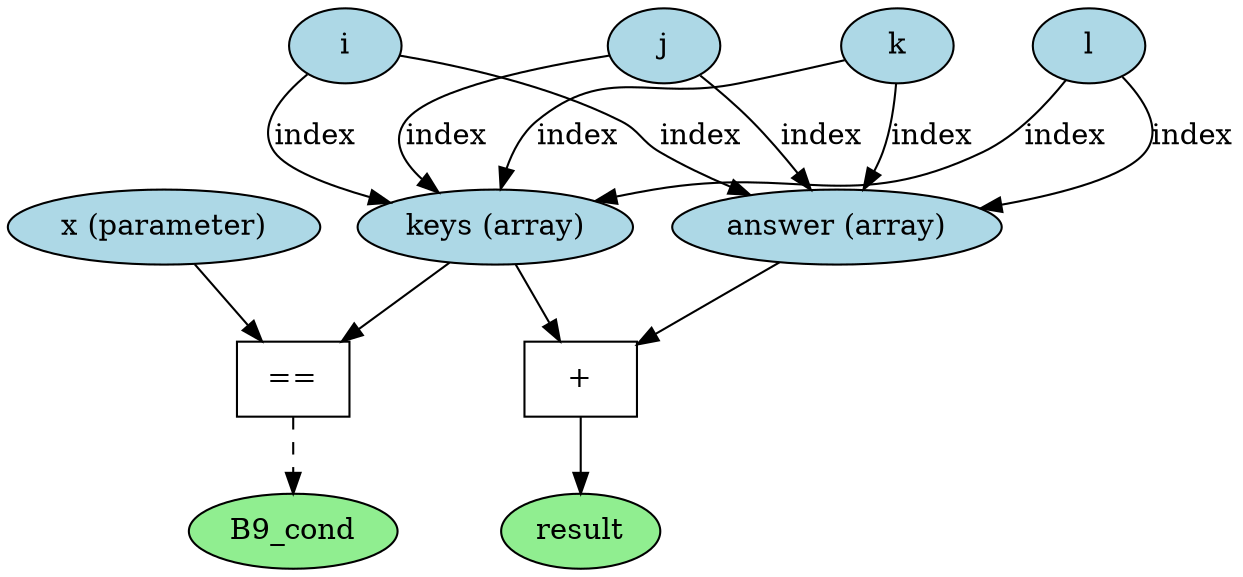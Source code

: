 digraph foo_DFG {
    node [shape=ellipse, style=filled, fillcolor=lightblue];
    x [label="x (parameter)"];
    keys [label="keys (array)"];
    answer [label="answer (array)"];

    node [shape=box, style="", fillcolor=""];
    add [label="+"];
    eq [label="=="];

    node [shape=ellipse, style=filled, fillcolor=lightgreen];
    result [label="result"];

    // Data flow edges
    keys -> eq;
    x -> eq;
    eq -> B9_cond [style=dashed]; // Conditional branch in CFG

    keys -> add;
    answer -> add;
    add -> result;

    // Loop indices (simplified)
    i [label="i", fillcolor=lightblue];
    j [label="j", fillcolor=lightblue];
    k [label="k", fillcolor=lightblue];
    l [label="l", fillcolor=lightblue];

    i -> keys [label="index"];
    j -> keys [label="index"];
    k -> keys [label="index"];
    l -> keys [label="index"];
    i -> answer [label="index"];
    j -> answer [label="index"];
    k -> answer [label="index"];
    l -> answer [label="index"];
}